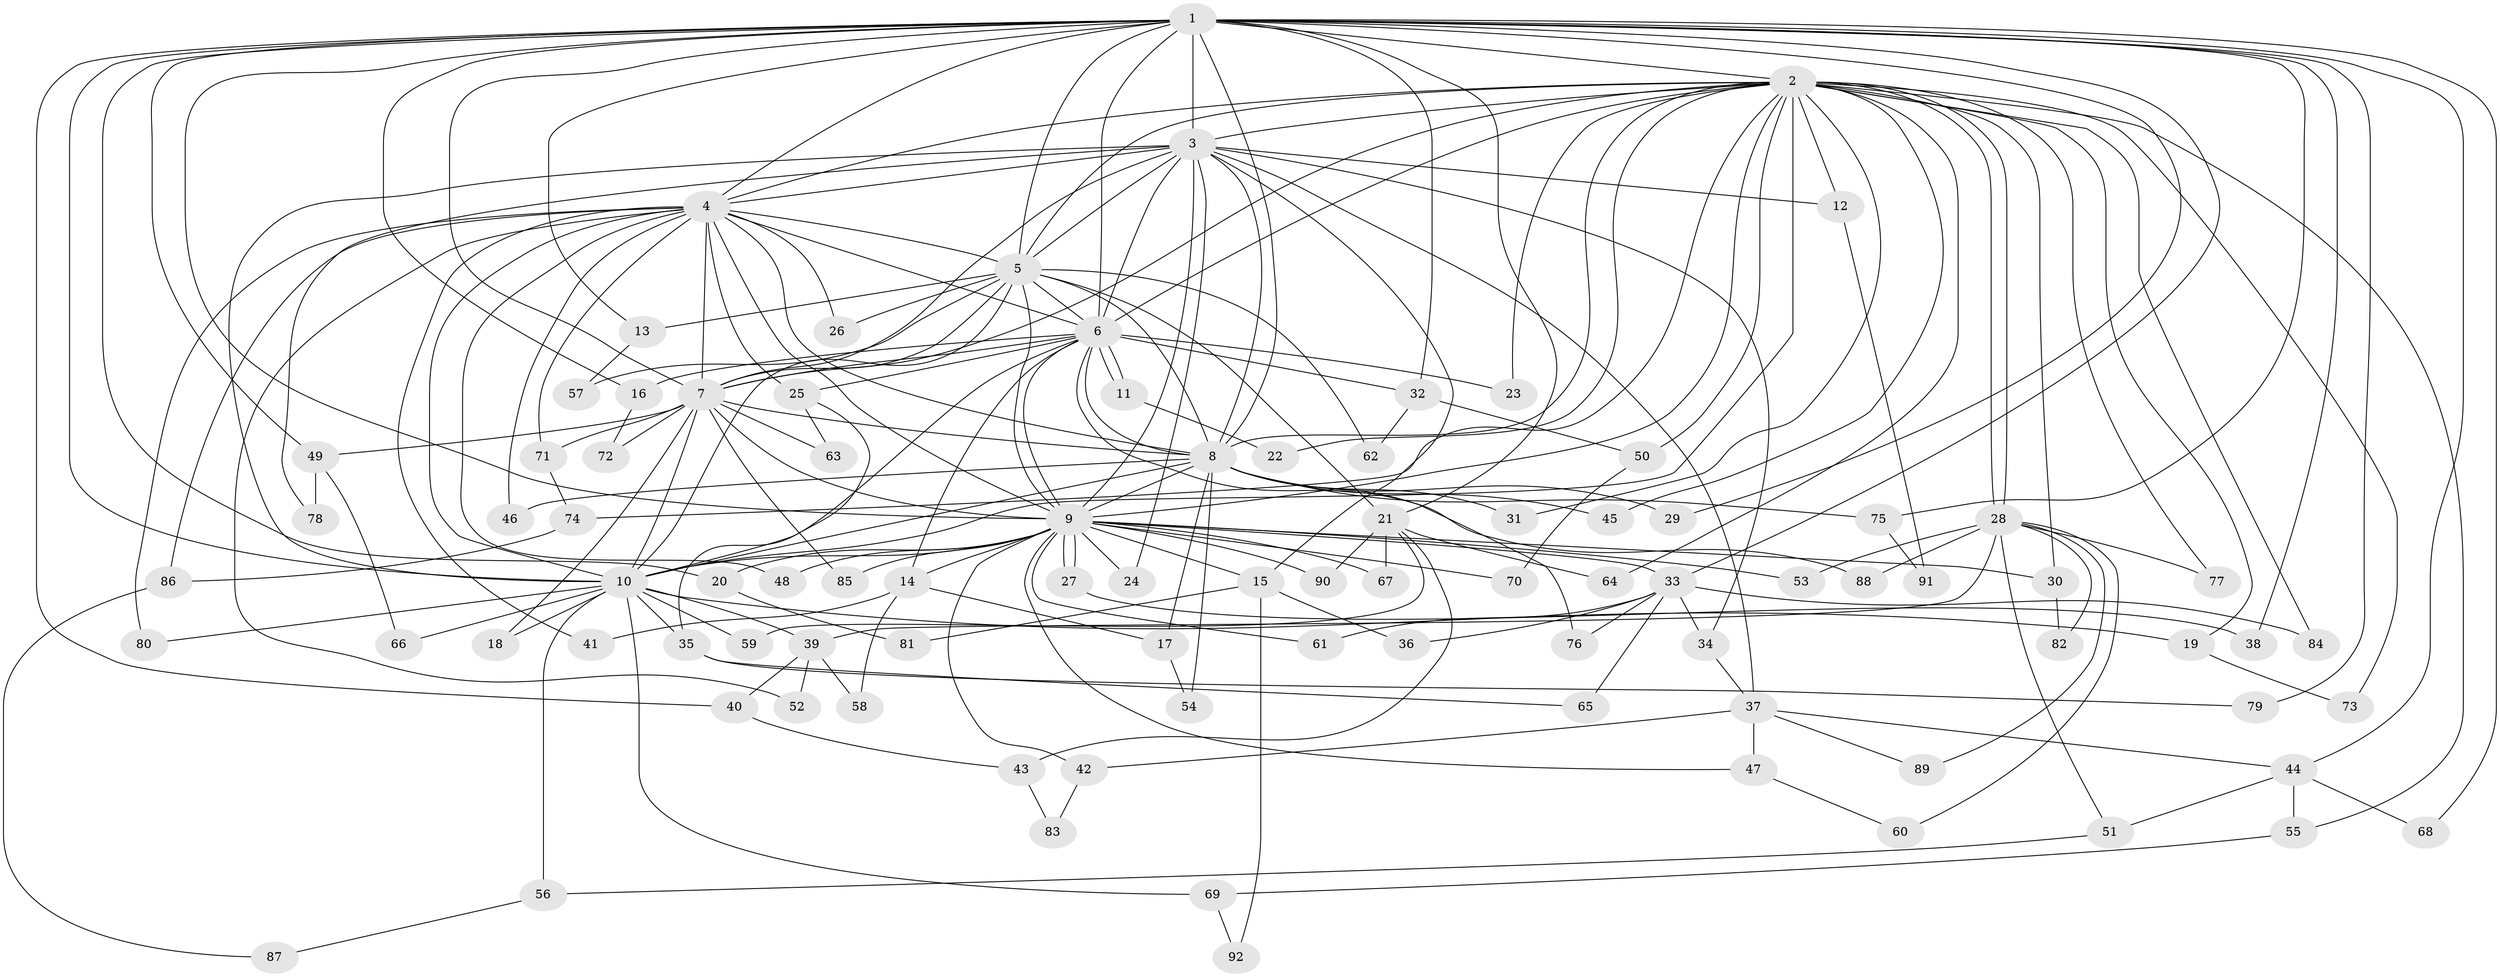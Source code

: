 // coarse degree distribution, {24: 0.015151515151515152, 23: 0.015151515151515152, 17: 0.015151515151515152, 16: 0.015151515151515152, 11: 0.030303030303030304, 25: 0.015151515151515152, 13: 0.015151515151515152, 14: 0.015151515151515152, 21: 0.015151515151515152, 3: 0.22727272727272727, 5: 0.06060606060606061, 2: 0.45454545454545453, 7: 0.015151515151515152, 4: 0.07575757575757576, 1: 0.015151515151515152}
// Generated by graph-tools (version 1.1) at 2025/41/03/06/25 10:41:32]
// undirected, 92 vertices, 209 edges
graph export_dot {
graph [start="1"]
  node [color=gray90,style=filled];
  1;
  2;
  3;
  4;
  5;
  6;
  7;
  8;
  9;
  10;
  11;
  12;
  13;
  14;
  15;
  16;
  17;
  18;
  19;
  20;
  21;
  22;
  23;
  24;
  25;
  26;
  27;
  28;
  29;
  30;
  31;
  32;
  33;
  34;
  35;
  36;
  37;
  38;
  39;
  40;
  41;
  42;
  43;
  44;
  45;
  46;
  47;
  48;
  49;
  50;
  51;
  52;
  53;
  54;
  55;
  56;
  57;
  58;
  59;
  60;
  61;
  62;
  63;
  64;
  65;
  66;
  67;
  68;
  69;
  70;
  71;
  72;
  73;
  74;
  75;
  76;
  77;
  78;
  79;
  80;
  81;
  82;
  83;
  84;
  85;
  86;
  87;
  88;
  89;
  90;
  91;
  92;
  1 -- 2;
  1 -- 3;
  1 -- 4;
  1 -- 5;
  1 -- 6;
  1 -- 7;
  1 -- 8;
  1 -- 9;
  1 -- 10;
  1 -- 13;
  1 -- 16;
  1 -- 20;
  1 -- 21;
  1 -- 29;
  1 -- 32;
  1 -- 33;
  1 -- 38;
  1 -- 40;
  1 -- 44;
  1 -- 49;
  1 -- 68;
  1 -- 75;
  1 -- 79;
  2 -- 3;
  2 -- 4;
  2 -- 5;
  2 -- 6;
  2 -- 7;
  2 -- 8;
  2 -- 9;
  2 -- 10;
  2 -- 12;
  2 -- 19;
  2 -- 22;
  2 -- 23;
  2 -- 28;
  2 -- 28;
  2 -- 30;
  2 -- 31;
  2 -- 45;
  2 -- 50;
  2 -- 55;
  2 -- 64;
  2 -- 73;
  2 -- 74;
  2 -- 77;
  2 -- 84;
  3 -- 4;
  3 -- 5;
  3 -- 6;
  3 -- 7;
  3 -- 8;
  3 -- 9;
  3 -- 10;
  3 -- 12;
  3 -- 15;
  3 -- 24;
  3 -- 34;
  3 -- 37;
  3 -- 78;
  4 -- 5;
  4 -- 6;
  4 -- 7;
  4 -- 8;
  4 -- 9;
  4 -- 10;
  4 -- 25;
  4 -- 26;
  4 -- 41;
  4 -- 46;
  4 -- 48;
  4 -- 52;
  4 -- 71;
  4 -- 80;
  4 -- 86;
  5 -- 6;
  5 -- 7;
  5 -- 8;
  5 -- 9;
  5 -- 10;
  5 -- 13;
  5 -- 21;
  5 -- 26;
  5 -- 57;
  5 -- 62;
  6 -- 7;
  6 -- 8;
  6 -- 9;
  6 -- 10;
  6 -- 11;
  6 -- 11;
  6 -- 14;
  6 -- 16;
  6 -- 23;
  6 -- 25;
  6 -- 32;
  6 -- 88;
  7 -- 8;
  7 -- 9;
  7 -- 10;
  7 -- 18;
  7 -- 49;
  7 -- 63;
  7 -- 71;
  7 -- 72;
  7 -- 85;
  8 -- 9;
  8 -- 10;
  8 -- 17;
  8 -- 29;
  8 -- 31;
  8 -- 45;
  8 -- 46;
  8 -- 54;
  8 -- 75;
  8 -- 76;
  9 -- 10;
  9 -- 14;
  9 -- 15;
  9 -- 20;
  9 -- 24;
  9 -- 27;
  9 -- 27;
  9 -- 30;
  9 -- 33;
  9 -- 42;
  9 -- 47;
  9 -- 48;
  9 -- 53;
  9 -- 61;
  9 -- 67;
  9 -- 70;
  9 -- 85;
  9 -- 90;
  10 -- 18;
  10 -- 19;
  10 -- 35;
  10 -- 39;
  10 -- 56;
  10 -- 59;
  10 -- 66;
  10 -- 69;
  10 -- 80;
  11 -- 22;
  12 -- 91;
  13 -- 57;
  14 -- 17;
  14 -- 41;
  14 -- 58;
  15 -- 36;
  15 -- 81;
  15 -- 92;
  16 -- 72;
  17 -- 54;
  19 -- 73;
  20 -- 81;
  21 -- 43;
  21 -- 59;
  21 -- 64;
  21 -- 67;
  21 -- 90;
  25 -- 35;
  25 -- 63;
  27 -- 38;
  28 -- 39;
  28 -- 51;
  28 -- 53;
  28 -- 60;
  28 -- 77;
  28 -- 82;
  28 -- 88;
  28 -- 89;
  30 -- 82;
  32 -- 50;
  32 -- 62;
  33 -- 34;
  33 -- 36;
  33 -- 61;
  33 -- 65;
  33 -- 76;
  33 -- 84;
  34 -- 37;
  35 -- 65;
  35 -- 79;
  37 -- 42;
  37 -- 44;
  37 -- 47;
  37 -- 89;
  39 -- 40;
  39 -- 52;
  39 -- 58;
  40 -- 43;
  42 -- 83;
  43 -- 83;
  44 -- 51;
  44 -- 55;
  44 -- 68;
  47 -- 60;
  49 -- 66;
  49 -- 78;
  50 -- 70;
  51 -- 56;
  55 -- 69;
  56 -- 87;
  69 -- 92;
  71 -- 74;
  74 -- 86;
  75 -- 91;
  86 -- 87;
}
